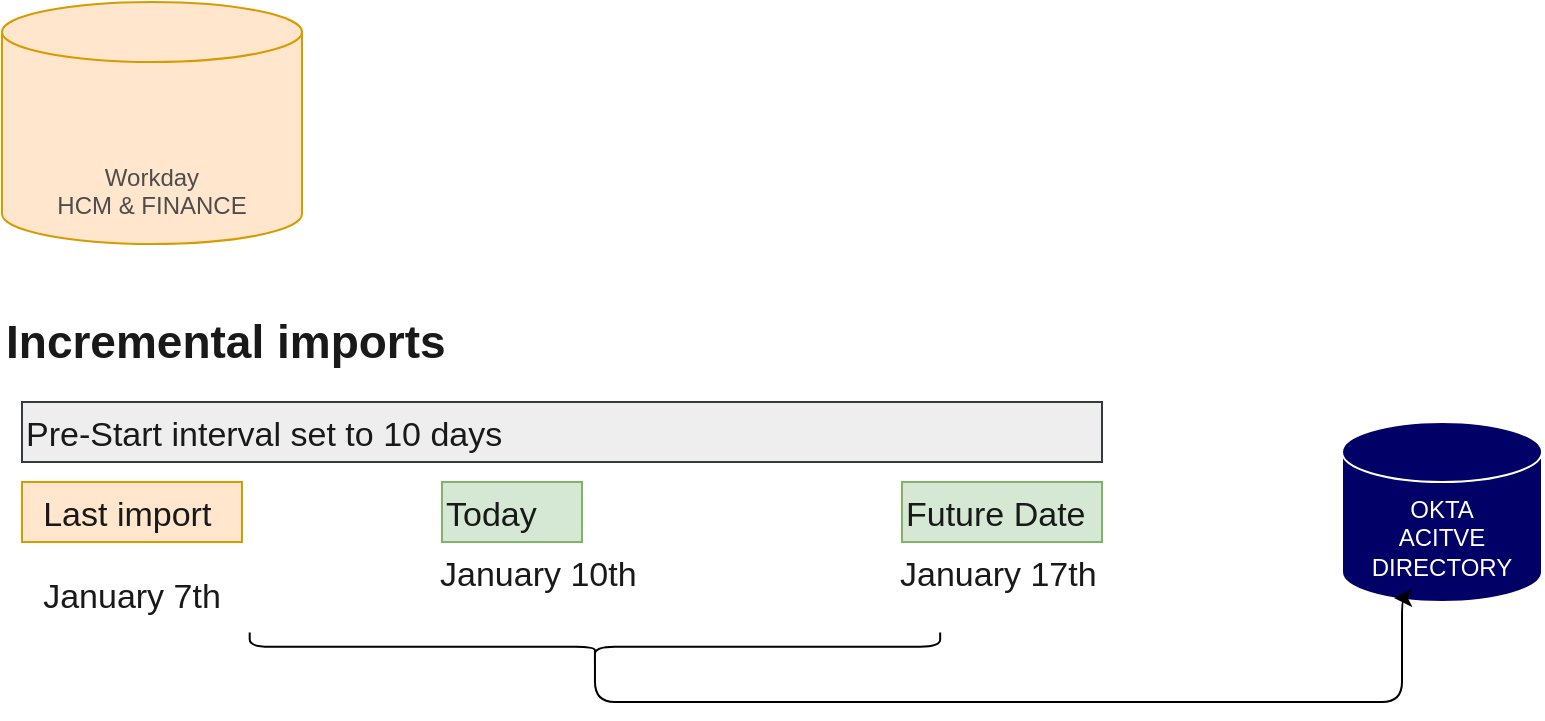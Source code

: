 <mxfile version="24.0.7" type="github">
  <diagram name="Page-1" id="XzqM8-vw0jxmQeB4U7DF">
    <mxGraphModel dx="1434" dy="772" grid="1" gridSize="10" guides="1" tooltips="1" connect="1" arrows="1" fold="1" page="1" pageScale="1" pageWidth="850" pageHeight="1100" math="0" shadow="0">
      <root>
        <mxCell id="0" />
        <mxCell id="1" parent="0" />
        <mxCell id="ineW9E7MuL8HfUcgkZqa-1" value="&lt;div&gt;&lt;font color=&quot;#4d4d4d&quot;&gt;&lt;br&gt;&lt;/font&gt;&lt;/div&gt;&lt;div&gt;&lt;font color=&quot;#4d4d4d&quot;&gt;&lt;br&gt;&lt;/font&gt;&lt;/div&gt;&lt;font color=&quot;#4d4d4d&quot;&gt;&lt;div&gt;&lt;font color=&quot;#4d4d4d&quot;&gt;&lt;br&gt;&lt;/font&gt;&lt;/div&gt;Workday&lt;/font&gt;&lt;div&gt;&lt;font color=&quot;#4d4d4d&quot;&gt;HCM &amp;amp; FINANCE&lt;/font&gt;&lt;/div&gt;" style="shape=cylinder3;whiteSpace=wrap;html=1;boundedLbl=1;backgroundOutline=1;size=15;fillColor=#ffe6cc;strokeColor=#d79b00;" vertex="1" parent="1">
          <mxGeometry x="40" y="320" width="150" height="121" as="geometry" />
        </mxCell>
        <mxCell id="ineW9E7MuL8HfUcgkZqa-2" value="" style="shape=image;verticalLabelPosition=bottom;labelBackgroundColor=default;verticalAlign=top;aspect=fixed;imageAspect=0;image=https://upload.wikimedia.org/wikipedia/commons/thumb/3/3b/Workday_Logo.png/1280px-Workday_Logo.png;" vertex="1" parent="1">
          <mxGeometry x="75" y="359" width="90" height="34.95" as="geometry" />
        </mxCell>
        <mxCell id="ineW9E7MuL8HfUcgkZqa-3" value="OKTA&lt;div&gt;ACITVE DIRECTORY&lt;/div&gt;" style="shape=cylinder3;whiteSpace=wrap;html=1;boundedLbl=1;backgroundOutline=1;size=15;fillColor=#000066;fontColor=#ffffff;strokeColor=#FFFFFF;" vertex="1" parent="1">
          <mxGeometry x="710" y="530" width="100" height="90" as="geometry" />
        </mxCell>
        <mxCell id="ineW9E7MuL8HfUcgkZqa-4" value="&lt;h1 style=&quot;box-sizing: inherit; margin: 0px 0px 23px; color: rgb(25, 25, 25); line-height: 1.2; font-family: &amp;quot;Aeonik Regular&amp;quot;, Helvetica, Arial, sans-serif; font-style: normal; font-variant-ligatures: normal; font-variant-caps: normal; letter-spacing: normal; orphans: 2; text-align: start; text-indent: 0px; text-transform: none; widows: 2; word-spacing: 0px; -webkit-text-stroke-width: 0px; white-space: normal; background-color: rgb(255, 255, 255); text-decoration-thickness: initial; text-decoration-style: initial; text-decoration-color: initial; font-size: 23px;&quot;&gt;&lt;font style=&quot;font-size: 23px;&quot;&gt;Incremental imports&lt;/font&gt;&lt;/h1&gt;" style="text;whiteSpace=wrap;html=1;" vertex="1" parent="1">
          <mxGeometry x="40" y="470" width="230" height="50" as="geometry" />
        </mxCell>
        <mxCell id="ineW9E7MuL8HfUcgkZqa-5" value="&lt;span style=&quot;color: rgb(25, 25, 25); font-family: &amp;quot;Aeonik Regular&amp;quot;, Helvetica, Arial, sans-serif; font-size: 17px; font-style: normal; font-variant-ligatures: normal; font-variant-caps: normal; font-weight: 400; letter-spacing: normal; orphans: 2; text-align: left; text-indent: 0px; text-transform: none; widows: 2; word-spacing: 0px; -webkit-text-stroke-width: 0px; white-space: normal; text-decoration-thickness: initial; text-decoration-style: initial; text-decoration-color: initial; float: none; display: inline !important;&quot;&gt;Today&lt;/span&gt;" style="text;whiteSpace=wrap;html=1;fillColor=#d5e8d4;strokeColor=#82b366;" vertex="1" parent="1">
          <mxGeometry x="260" y="560" width="70" height="30" as="geometry" />
        </mxCell>
        <mxCell id="ineW9E7MuL8HfUcgkZqa-6" value="&lt;span style=&quot;color: rgb(25, 25, 25); font-family: &amp;quot;Aeonik Regular&amp;quot;, Helvetica, Arial, sans-serif; font-size: 17px; font-style: normal; font-variant-ligatures: normal; font-variant-caps: normal; font-weight: 400; letter-spacing: normal; orphans: 2; text-align: left; text-indent: 0px; text-transform: none; widows: 2; word-spacing: 0px; -webkit-text-stroke-width: 0px; white-space: normal; text-decoration-thickness: initial; text-decoration-style: initial; text-decoration-color: initial; float: none; display: inline !important;&quot;&gt;Pre-Start interval set to 10 days&lt;/span&gt;" style="text;whiteSpace=wrap;html=1;fillColor=#eeeeee;strokeColor=#36393d;" vertex="1" parent="1">
          <mxGeometry x="50" y="520" width="540" height="30" as="geometry" />
        </mxCell>
        <mxCell id="ineW9E7MuL8HfUcgkZqa-7" value="&lt;span style=&quot;color: rgb(25, 25, 25); font-family: &amp;quot;Aeonik Regular&amp;quot;, Helvetica, Arial, sans-serif; font-size: 17px; font-style: normal; font-variant-ligatures: normal; font-variant-caps: normal; font-weight: 400; letter-spacing: normal; orphans: 2; text-indent: 0px; text-transform: none; widows: 2; word-spacing: 0px; -webkit-text-stroke-width: 0px; white-space: normal; text-decoration-thickness: initial; text-decoration-style: initial; text-decoration-color: initial; float: none; display: inline !important;&quot;&gt;Last import&amp;nbsp;&lt;/span&gt;&lt;div&gt;&lt;span style=&quot;color: rgb(25, 25, 25); font-family: &amp;quot;Aeonik Regular&amp;quot;, Helvetica, Arial, sans-serif; font-size: 17px; font-style: normal; font-variant-ligatures: normal; font-variant-caps: normal; font-weight: 400; letter-spacing: normal; orphans: 2; text-indent: 0px; text-transform: none; widows: 2; word-spacing: 0px; -webkit-text-stroke-width: 0px; white-space: normal; background-color: rgb(255, 255, 255); text-decoration-thickness: initial; text-decoration-style: initial; text-decoration-color: initial; float: none; display: inline !important;&quot;&gt;&lt;br&gt;&lt;/span&gt;&lt;/div&gt;&lt;div&gt;&lt;span style=&quot;color: rgb(25, 25, 25); font-family: &amp;quot;Aeonik Regular&amp;quot;, Helvetica, Arial, sans-serif; font-size: 17px; font-style: normal; font-variant-ligatures: normal; font-variant-caps: normal; font-weight: 400; letter-spacing: normal; orphans: 2; text-indent: 0px; text-transform: none; widows: 2; word-spacing: 0px; -webkit-text-stroke-width: 0px; white-space: normal; background-color: rgb(255, 255, 255); text-decoration-thickness: initial; text-decoration-style: initial; text-decoration-color: initial; float: none; display: inline !important;&quot;&gt;January 7th&lt;/span&gt;&lt;/div&gt;" style="text;whiteSpace=wrap;html=1;fillColor=#ffe6cc;strokeColor=#d79b00;align=center;" vertex="1" parent="1">
          <mxGeometry x="50" y="560" width="110" height="30" as="geometry" />
        </mxCell>
        <mxCell id="ineW9E7MuL8HfUcgkZqa-8" value="&lt;div style=&quot;text-align: center;&quot;&gt;&lt;span style=&quot;background-color: initial; font-size: 17px;&quot;&gt;&lt;font face=&quot;Aeonik Regular, Helvetica, Arial, sans-serif&quot; color=&quot;#191919&quot;&gt;January 10th&lt;/font&gt;&lt;/span&gt;&lt;/div&gt;" style="text;whiteSpace=wrap;html=1;" vertex="1" parent="1">
          <mxGeometry x="257" y="590" width="120" height="30" as="geometry" />
        </mxCell>
        <mxCell id="ineW9E7MuL8HfUcgkZqa-9" value="&lt;font face=&quot;Aeonik Regular, Helvetica, Arial, sans-serif&quot; color=&quot;#191919&quot;&gt;&lt;span style=&quot;font-size: 17px;&quot;&gt;Future Date&lt;/span&gt;&lt;/font&gt;" style="text;whiteSpace=wrap;html=1;fillColor=#d5e8d4;strokeColor=#82b366;" vertex="1" parent="1">
          <mxGeometry x="490" y="560" width="100" height="30" as="geometry" />
        </mxCell>
        <mxCell id="ineW9E7MuL8HfUcgkZqa-10" value="&lt;div style=&quot;text-align: center;&quot;&gt;&lt;span style=&quot;background-color: initial; font-size: 17px;&quot;&gt;&lt;font face=&quot;Aeonik Regular, Helvetica, Arial, sans-serif&quot; color=&quot;#191919&quot;&gt;January 17th&lt;/font&gt;&lt;/span&gt;&lt;/div&gt;" style="text;whiteSpace=wrap;html=1;" vertex="1" parent="1">
          <mxGeometry x="487" y="590" width="120" height="20" as="geometry" />
        </mxCell>
        <mxCell id="ineW9E7MuL8HfUcgkZqa-12" value="" style="shape=curlyBracket;whiteSpace=wrap;html=1;rounded=1;flipH=1;labelPosition=right;verticalLabelPosition=middle;align=left;verticalAlign=middle;rotation=90;" vertex="1" parent="1">
          <mxGeometry x="329.31" y="469.77" width="14.31" height="345.23" as="geometry" />
        </mxCell>
        <mxCell id="ineW9E7MuL8HfUcgkZqa-14" style="edgeStyle=orthogonalEdgeStyle;rounded=1;orthogonalLoop=1;jettySize=auto;html=1;exitX=0.1;exitY=0.5;exitDx=0;exitDy=0;exitPerimeter=0;entryX=0.26;entryY=0.978;entryDx=0;entryDy=0;entryPerimeter=0;curved=0;" edge="1" parent="1" source="ineW9E7MuL8HfUcgkZqa-12" target="ineW9E7MuL8HfUcgkZqa-3">
          <mxGeometry relative="1" as="geometry">
            <Array as="points">
              <mxPoint x="337" y="670" />
              <mxPoint x="740" y="670" />
              <mxPoint x="740" y="618" />
            </Array>
          </mxGeometry>
        </mxCell>
      </root>
    </mxGraphModel>
  </diagram>
</mxfile>
